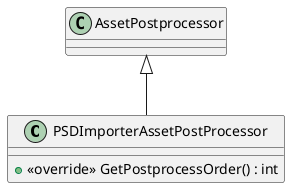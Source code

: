 @startuml
class PSDImporterAssetPostProcessor {
    + <<override>> GetPostprocessOrder() : int
}
AssetPostprocessor <|-- PSDImporterAssetPostProcessor
@enduml
